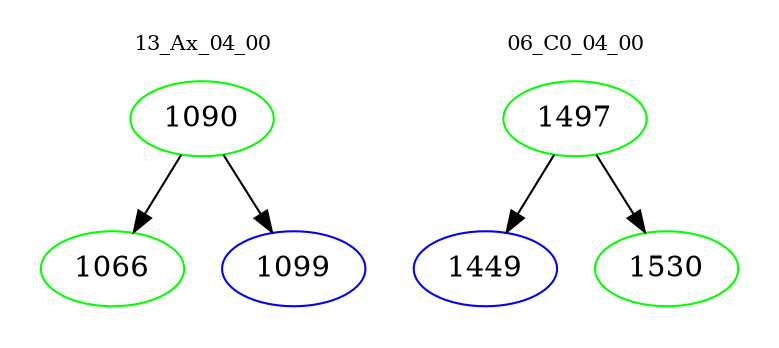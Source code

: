 digraph{
subgraph cluster_0 {
color = white
label = "13_Ax_04_00";
fontsize=10;
T0_1090 [label="1090", color="green"]
T0_1090 -> T0_1066 [color="black"]
T0_1066 [label="1066", color="green"]
T0_1090 -> T0_1099 [color="black"]
T0_1099 [label="1099", color="blue"]
}
subgraph cluster_1 {
color = white
label = "06_C0_04_00";
fontsize=10;
T1_1497 [label="1497", color="green"]
T1_1497 -> T1_1449 [color="black"]
T1_1449 [label="1449", color="blue"]
T1_1497 -> T1_1530 [color="black"]
T1_1530 [label="1530", color="green"]
}
}
